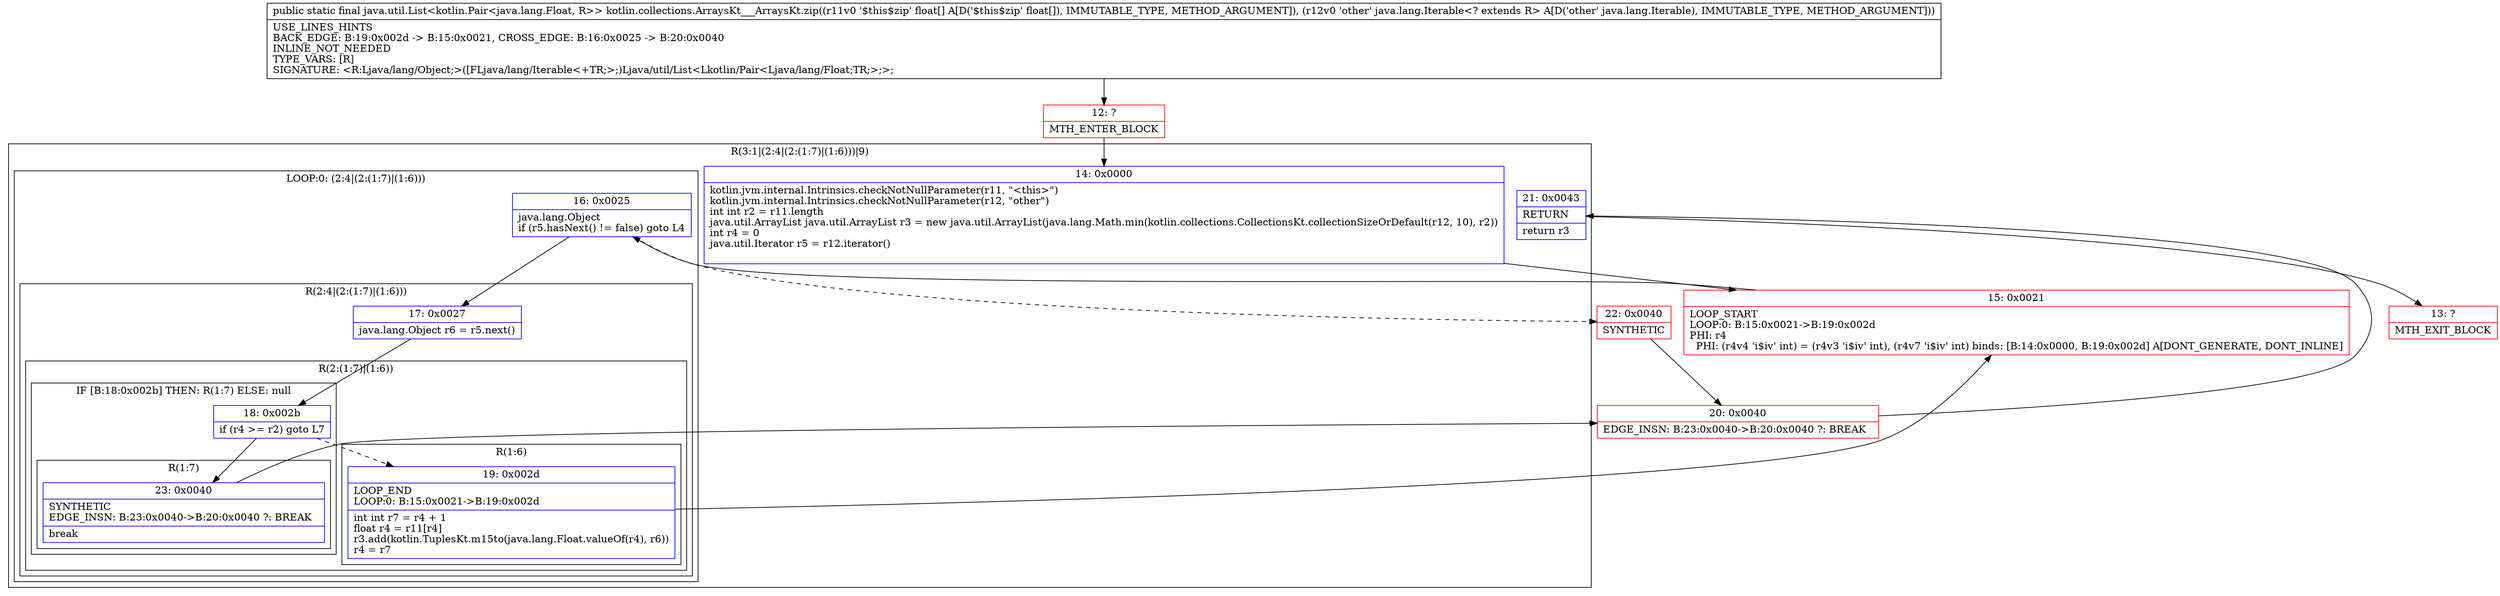 digraph "CFG forkotlin.collections.ArraysKt___ArraysKt.zip([FLjava\/lang\/Iterable;)Ljava\/util\/List;" {
subgraph cluster_Region_340101190 {
label = "R(3:1|(2:4|(2:(1:7)|(1:6)))|9)";
node [shape=record,color=blue];
Node_14 [shape=record,label="{14\:\ 0x0000|kotlin.jvm.internal.Intrinsics.checkNotNullParameter(r11, \"\<this\>\")\lkotlin.jvm.internal.Intrinsics.checkNotNullParameter(r12, \"other\")\lint int r2 = r11.length\ljava.util.ArrayList java.util.ArrayList r3 = new java.util.ArrayList(java.lang.Math.min(kotlin.collections.CollectionsKt.collectionSizeOrDefault(r12, 10), r2))\lint r4 = 0\ljava.util.Iterator r5 = r12.iterator()\l\l}"];
subgraph cluster_LoopRegion_1488033342 {
label = "LOOP:0: (2:4|(2:(1:7)|(1:6)))";
node [shape=record,color=blue];
Node_16 [shape=record,label="{16\:\ 0x0025|java.lang.Object \lif (r5.hasNext() != false) goto L4\l}"];
subgraph cluster_Region_811669762 {
label = "R(2:4|(2:(1:7)|(1:6)))";
node [shape=record,color=blue];
Node_17 [shape=record,label="{17\:\ 0x0027|java.lang.Object r6 = r5.next()\l}"];
subgraph cluster_Region_512963844 {
label = "R(2:(1:7)|(1:6))";
node [shape=record,color=blue];
subgraph cluster_IfRegion_1665168990 {
label = "IF [B:18:0x002b] THEN: R(1:7) ELSE: null";
node [shape=record,color=blue];
Node_18 [shape=record,label="{18\:\ 0x002b|if (r4 \>= r2) goto L7\l}"];
subgraph cluster_Region_1906526334 {
label = "R(1:7)";
node [shape=record,color=blue];
Node_23 [shape=record,label="{23\:\ 0x0040|SYNTHETIC\lEDGE_INSN: B:23:0x0040\-\>B:20:0x0040 ?: BREAK  \l|break\l}"];
}
}
subgraph cluster_Region_1505000554 {
label = "R(1:6)";
node [shape=record,color=blue];
Node_19 [shape=record,label="{19\:\ 0x002d|LOOP_END\lLOOP:0: B:15:0x0021\-\>B:19:0x002d\l|int int r7 = r4 + 1\lfloat r4 = r11[r4]\lr3.add(kotlin.TuplesKt.m15to(java.lang.Float.valueOf(r4), r6))\lr4 = r7\l}"];
}
}
}
}
Node_21 [shape=record,label="{21\:\ 0x0043|RETURN\l|return r3\l}"];
}
Node_12 [shape=record,color=red,label="{12\:\ ?|MTH_ENTER_BLOCK\l}"];
Node_15 [shape=record,color=red,label="{15\:\ 0x0021|LOOP_START\lLOOP:0: B:15:0x0021\-\>B:19:0x002d\lPHI: r4 \l  PHI: (r4v4 'i$iv' int) = (r4v3 'i$iv' int), (r4v7 'i$iv' int) binds: [B:14:0x0000, B:19:0x002d] A[DONT_GENERATE, DONT_INLINE]\l}"];
Node_20 [shape=record,color=red,label="{20\:\ 0x0040|EDGE_INSN: B:23:0x0040\-\>B:20:0x0040 ?: BREAK  \l}"];
Node_13 [shape=record,color=red,label="{13\:\ ?|MTH_EXIT_BLOCK\l}"];
Node_22 [shape=record,color=red,label="{22\:\ 0x0040|SYNTHETIC\l}"];
MethodNode[shape=record,label="{public static final java.util.List\<kotlin.Pair\<java.lang.Float, R\>\> kotlin.collections.ArraysKt___ArraysKt.zip((r11v0 '$this$zip' float[] A[D('$this$zip' float[]), IMMUTABLE_TYPE, METHOD_ARGUMENT]), (r12v0 'other' java.lang.Iterable\<? extends R\> A[D('other' java.lang.Iterable), IMMUTABLE_TYPE, METHOD_ARGUMENT]))  | USE_LINES_HINTS\lBACK_EDGE: B:19:0x002d \-\> B:15:0x0021, CROSS_EDGE: B:16:0x0025 \-\> B:20:0x0040\lINLINE_NOT_NEEDED\lTYPE_VARS: [R]\lSIGNATURE: \<R:Ljava\/lang\/Object;\>([FLjava\/lang\/Iterable\<+TR;\>;)Ljava\/util\/List\<Lkotlin\/Pair\<Ljava\/lang\/Float;TR;\>;\>;\l}"];
MethodNode -> Node_12;Node_14 -> Node_15;
Node_16 -> Node_17;
Node_16 -> Node_22[style=dashed];
Node_17 -> Node_18;
Node_18 -> Node_19[style=dashed];
Node_18 -> Node_23;
Node_23 -> Node_20;
Node_19 -> Node_15;
Node_21 -> Node_13;
Node_12 -> Node_14;
Node_15 -> Node_16;
Node_20 -> Node_21;
Node_22 -> Node_20;
}

